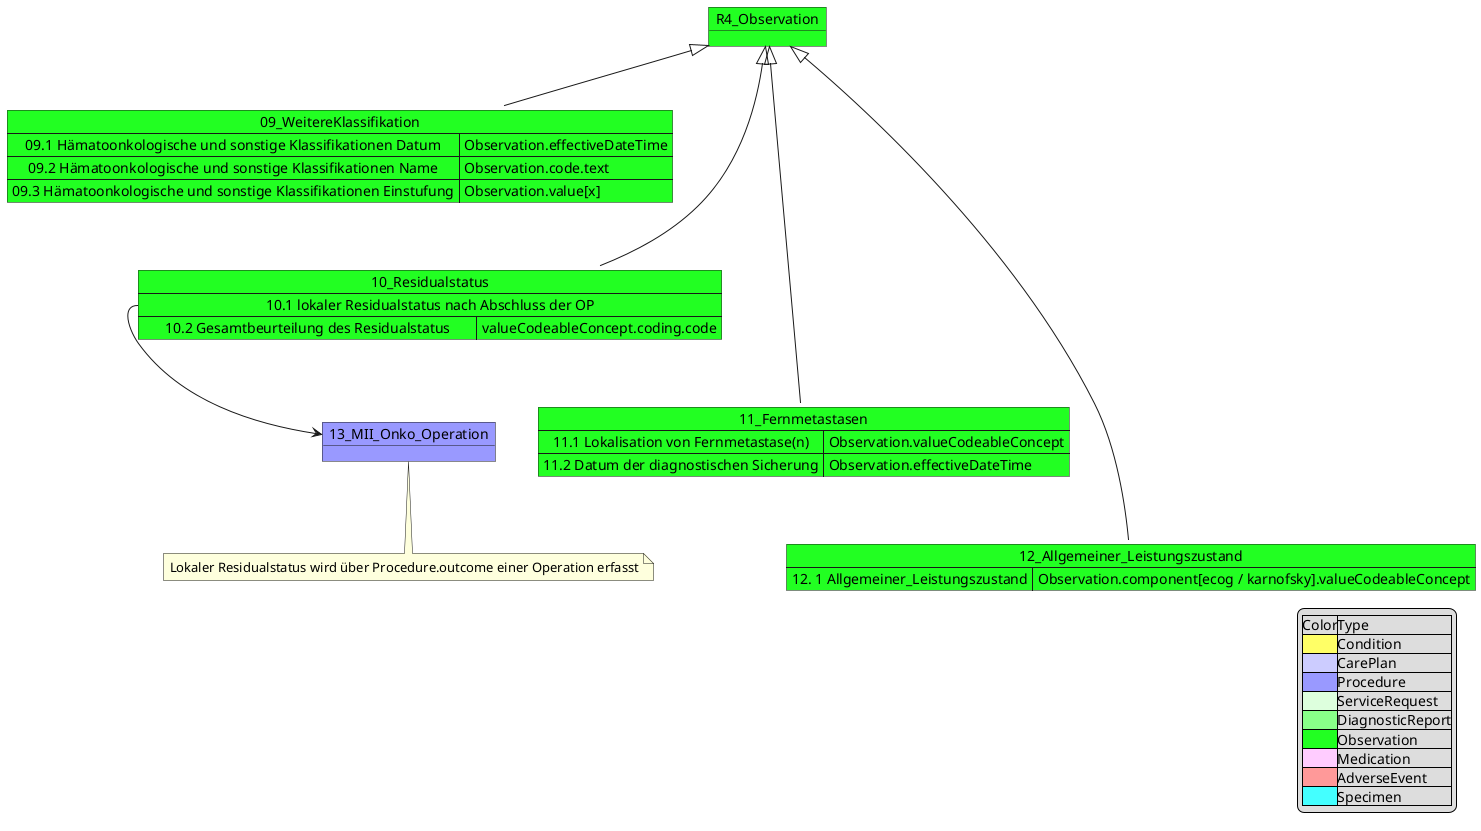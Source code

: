 @startuml MII_Onko_9-12_Observations
object R4_Observation #22FF22
Map 09_WeitereKlassifikation #22FF22 {
 09.1 Hämatoonkologische und sonstige Klassifikationen Datum => Observation.effectiveDateTime
 09.2 Hämatoonkologische und sonstige Klassifikationen Name => Observation.code.text
 09.3 Hämatoonkologische und sonstige Klassifikationen Einstufung => Observation.value[x]
} 
R4_Observation <|-down- 09_WeitereKlassifikation

object 13_MII_Onko_Operation #9999FF
note bottom 
    Lokaler Residualstatus wird über Procedure.outcome einer Operation erfasst
end note

Map 10_Residualstatus #22FF22{
    10.1 lokaler Residualstatus nach Abschluss der OP *--> 13_MII_Onko_Operation
    10.2 Gesamtbeurteilung des Residualstatus => valueCodeableConcept.coding.code  
}

R4_Observation <|-down-- 10_Residualstatus

Map 11_Fernmetastasen #22FF22{
    11.1 Lokalisation von Fernmetastase(n)  => Observation.valueCodeableConcept
    11.2 Datum der diagnostischen Sicherung => Observation.effectiveDateTime
 
}
R4_Observation <|-down--- 11_Fernmetastasen


Map 12_Allgemeiner_Leistungszustand #22FF22{
    12. 1 Allgemeiner_Leistungszustand => Observation.component[ecog / karnofsky].valueCodeableConcept

}
R4_Observation <|-down---- 12_Allgemeiner_Leistungszustand

legend right 
|Color|Type|
|<#FFFF66>|Condition|
|<#CCCCFF>|CarePlan|
|<#9999FF>|Procedure|
|<#DDFFDD>|ServiceRequest|
|<#88FF88>|DiagnosticReport|
|<#22FF22>|Observation|
|<#FFCCFF>|Medication|
|<#FF9999>|AdverseEvent|
|<#44FFFF>|Specimen|
endlegend


@enduml